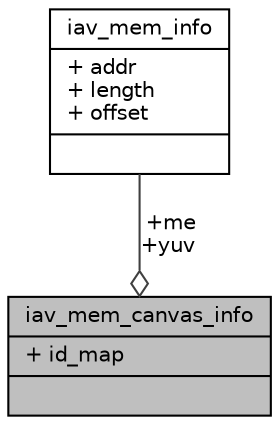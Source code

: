digraph "iav_mem_canvas_info"
{
 // INTERACTIVE_SVG=YES
 // LATEX_PDF_SIZE
  bgcolor="transparent";
  edge [fontname="Helvetica",fontsize="10",labelfontname="Helvetica",labelfontsize="10"];
  node [fontname="Helvetica",fontsize="10",shape=record];
  Node1 [label="{iav_mem_canvas_info\n|+ id_map\l|}",height=0.2,width=0.4,color="black", fillcolor="grey75", style="filled", fontcolor="black",tooltip=" "];
  Node2 -> Node1 [color="grey25",fontsize="10",style="solid",label=" +me\n+yuv" ,arrowhead="odiamond",fontname="Helvetica"];
  Node2 [label="{iav_mem_info\n|+ addr\l+ length\l+ offset\l|}",height=0.2,width=0.4,color="black",URL="$da/dae/structiav__mem__info.html",tooltip=" "];
}
